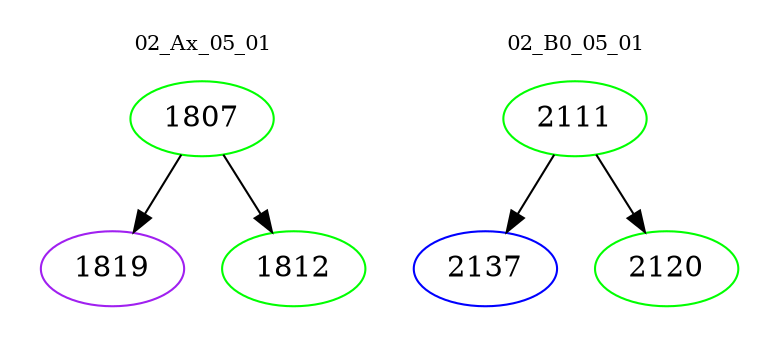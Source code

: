 digraph{
subgraph cluster_0 {
color = white
label = "02_Ax_05_01";
fontsize=10;
T0_1807 [label="1807", color="green"]
T0_1807 -> T0_1819 [color="black"]
T0_1819 [label="1819", color="purple"]
T0_1807 -> T0_1812 [color="black"]
T0_1812 [label="1812", color="green"]
}
subgraph cluster_1 {
color = white
label = "02_B0_05_01";
fontsize=10;
T1_2111 [label="2111", color="green"]
T1_2111 -> T1_2137 [color="black"]
T1_2137 [label="2137", color="blue"]
T1_2111 -> T1_2120 [color="black"]
T1_2120 [label="2120", color="green"]
}
}
